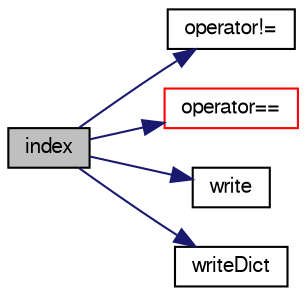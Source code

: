 digraph "index"
{
  bgcolor="transparent";
  edge [fontname="FreeSans",fontsize="10",labelfontname="FreeSans",labelfontsize="10"];
  node [fontname="FreeSans",fontsize="10",shape=record];
  rankdir="LR";
  Node43 [label="index",height=0.2,width=0.4,color="black", fillcolor="grey75", style="filled", fontcolor="black"];
  Node43 -> Node44 [color="midnightblue",fontsize="10",style="solid",fontname="FreeSans"];
  Node44 [label="operator!=",height=0.2,width=0.4,color="black",URL="$a30586.html#a85880c63d452b744e80df7cfa444fddc"];
  Node43 -> Node45 [color="midnightblue",fontsize="10",style="solid",fontname="FreeSans"];
  Node45 [label="operator==",height=0.2,width=0.4,color="red",URL="$a30586.html#ac568f99443056c1d57a48dbf971139a2",tooltip="compare. "];
  Node43 -> Node48 [color="midnightblue",fontsize="10",style="solid",fontname="FreeSans"];
  Node48 [label="write",height=0.2,width=0.4,color="black",URL="$a30586.html#a293fdfec8bdfbd5c3913ab4c9f3454ff",tooltip="Write. "];
  Node43 -> Node49 [color="midnightblue",fontsize="10",style="solid",fontname="FreeSans"];
  Node49 [label="writeDict",height=0.2,width=0.4,color="black",URL="$a30586.html#a99e013320e2bb0118f0c2857a9193f62",tooltip="Write dictionary. "];
}

